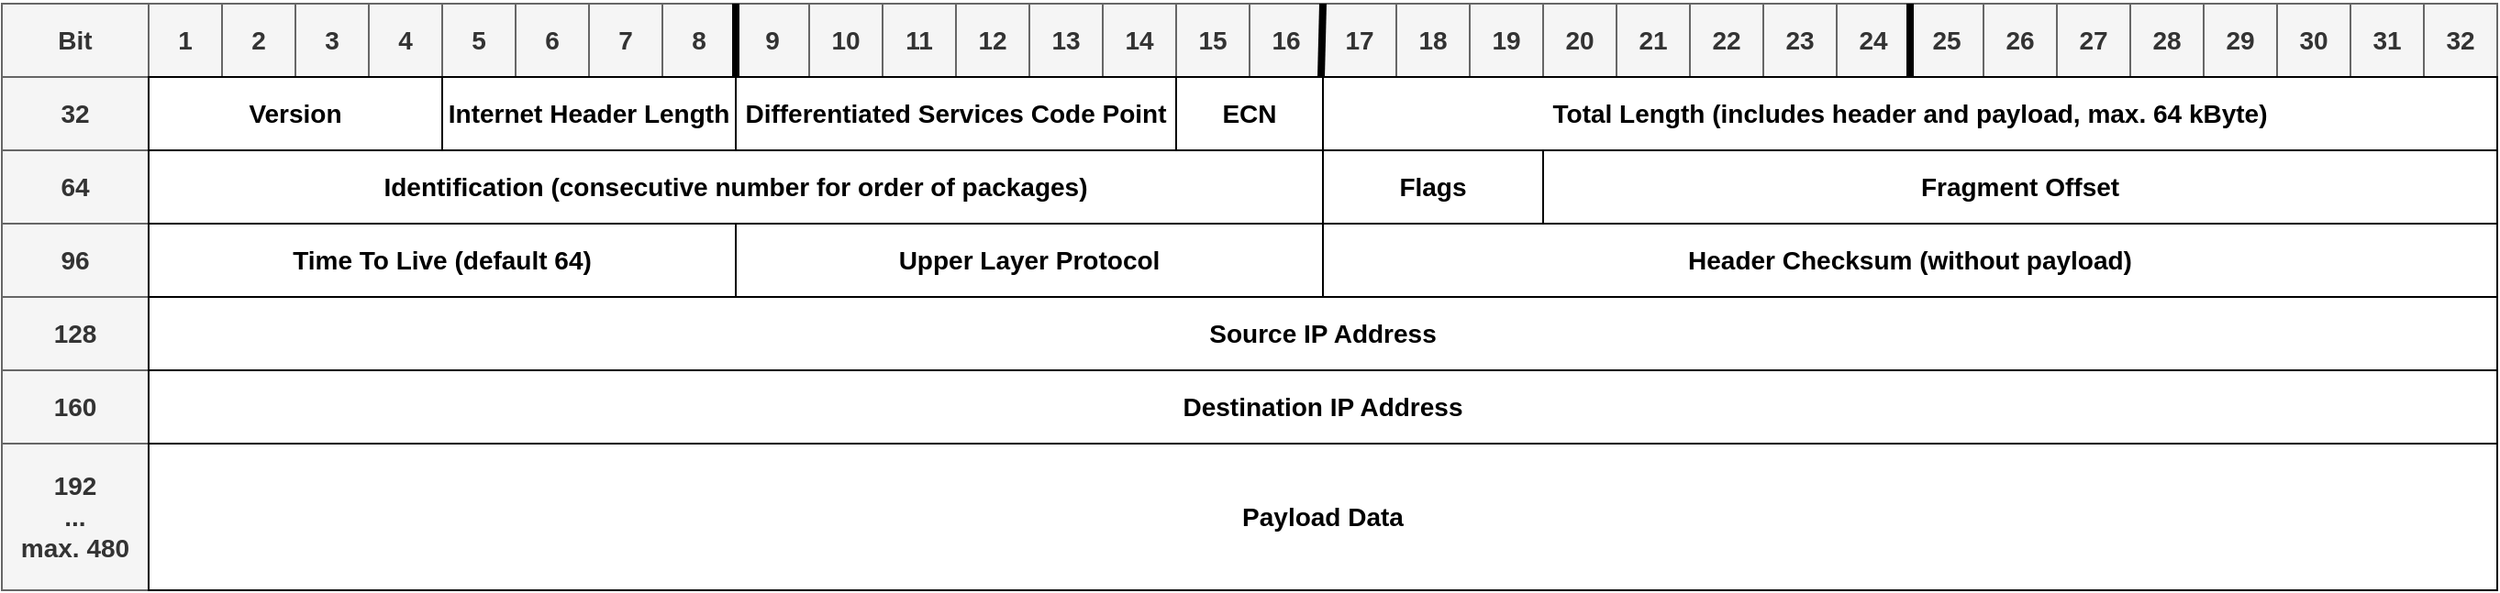 <mxfile version="14.9.6" type="device"><diagram id="kJFvZORUDutWBk4zDcOa" name="Page-1"><mxGraphModel dx="2249" dy="816" grid="1" gridSize="10" guides="1" tooltips="1" connect="1" arrows="1" fold="1" page="1" pageScale="1" pageWidth="827" pageHeight="1169" math="0" shadow="0"><root><mxCell id="0"/><mxCell id="1" parent="0"/><mxCell id="nHr4UmWN8skccntgIDrq-1" value="2" style="rounded=0;whiteSpace=wrap;html=1;fontSize=14;fontStyle=1;fillColor=#f5f5f5;strokeColor=#666666;fontColor=#333333;" parent="1" vertex="1"><mxGeometry x="80" y="120" width="40" height="40" as="geometry"/></mxCell><mxCell id="nHr4UmWN8skccntgIDrq-2" value="1" style="rounded=0;whiteSpace=wrap;html=1;fontSize=14;fontStyle=1;fillColor=#f5f5f5;strokeColor=#666666;fontColor=#333333;" parent="1" vertex="1"><mxGeometry x="40" y="120" width="40" height="40" as="geometry"/></mxCell><mxCell id="nHr4UmWN8skccntgIDrq-16" value="4" style="rounded=0;whiteSpace=wrap;html=1;fontSize=14;fontStyle=1;fillColor=#f5f5f5;strokeColor=#666666;fontColor=#333333;" parent="1" vertex="1"><mxGeometry x="160" y="120" width="40" height="40" as="geometry"/></mxCell><mxCell id="nHr4UmWN8skccntgIDrq-17" value="3" style="rounded=0;whiteSpace=wrap;html=1;fontSize=14;fontStyle=1;fillColor=#f5f5f5;strokeColor=#666666;fontColor=#333333;" parent="1" vertex="1"><mxGeometry x="120" y="120" width="40" height="40" as="geometry"/></mxCell><mxCell id="nHr4UmWN8skccntgIDrq-18" value="6" style="rounded=0;whiteSpace=wrap;html=1;fontSize=14;fontStyle=1;fillColor=#f5f5f5;strokeColor=#666666;fontColor=#333333;" parent="1" vertex="1"><mxGeometry x="240" y="120" width="40" height="40" as="geometry"/></mxCell><mxCell id="nHr4UmWN8skccntgIDrq-19" value="5" style="rounded=0;whiteSpace=wrap;html=1;fontSize=14;fontStyle=1;fillColor=#f5f5f5;strokeColor=#666666;fontColor=#333333;" parent="1" vertex="1"><mxGeometry x="200" y="120" width="40" height="40" as="geometry"/></mxCell><mxCell id="nHr4UmWN8skccntgIDrq-20" value="8" style="rounded=0;whiteSpace=wrap;html=1;fontSize=14;fontStyle=1;fillColor=#f5f5f5;strokeColor=#666666;fontColor=#333333;" parent="1" vertex="1"><mxGeometry x="320" y="120" width="40" height="40" as="geometry"/></mxCell><mxCell id="nHr4UmWN8skccntgIDrq-21" value="7" style="rounded=0;whiteSpace=wrap;html=1;fontSize=14;fontStyle=1;fillColor=#f5f5f5;strokeColor=#666666;fontColor=#333333;" parent="1" vertex="1"><mxGeometry x="280" y="120" width="40" height="40" as="geometry"/></mxCell><mxCell id="nHr4UmWN8skccntgIDrq-22" value="10" style="rounded=0;whiteSpace=wrap;html=1;fontSize=14;fontStyle=1;fillColor=#f5f5f5;strokeColor=#666666;fontColor=#333333;" parent="1" vertex="1"><mxGeometry x="400" y="120" width="40" height="40" as="geometry"/></mxCell><mxCell id="nHr4UmWN8skccntgIDrq-23" value="9" style="rounded=0;whiteSpace=wrap;html=1;fontSize=14;fontStyle=1;fillColor=#f5f5f5;strokeColor=#666666;fontColor=#333333;" parent="1" vertex="1"><mxGeometry x="360" y="120" width="40" height="40" as="geometry"/></mxCell><mxCell id="nHr4UmWN8skccntgIDrq-24" value="12" style="rounded=0;whiteSpace=wrap;html=1;fontSize=14;fontStyle=1;fillColor=#f5f5f5;strokeColor=#666666;fontColor=#333333;" parent="1" vertex="1"><mxGeometry x="480" y="120" width="40" height="40" as="geometry"/></mxCell><mxCell id="nHr4UmWN8skccntgIDrq-25" value="11" style="rounded=0;whiteSpace=wrap;html=1;fontSize=14;fontStyle=1;fillColor=#f5f5f5;strokeColor=#666666;fontColor=#333333;" parent="1" vertex="1"><mxGeometry x="440" y="120" width="40" height="40" as="geometry"/></mxCell><mxCell id="nHr4UmWN8skccntgIDrq-26" value="14" style="rounded=0;whiteSpace=wrap;html=1;fontSize=14;fontStyle=1;fillColor=#f5f5f5;strokeColor=#666666;fontColor=#333333;" parent="1" vertex="1"><mxGeometry x="560" y="120" width="40" height="40" as="geometry"/></mxCell><mxCell id="nHr4UmWN8skccntgIDrq-27" value="13" style="rounded=0;whiteSpace=wrap;html=1;fontSize=14;fontStyle=1;fillColor=#f5f5f5;strokeColor=#666666;fontColor=#333333;" parent="1" vertex="1"><mxGeometry x="520" y="120" width="40" height="40" as="geometry"/></mxCell><mxCell id="nHr4UmWN8skccntgIDrq-28" value="16" style="rounded=0;whiteSpace=wrap;html=1;fontSize=14;fontStyle=1;fillColor=#f5f5f5;strokeColor=#666666;fontColor=#333333;" parent="1" vertex="1"><mxGeometry x="640" y="120" width="40" height="40" as="geometry"/></mxCell><mxCell id="nHr4UmWN8skccntgIDrq-29" value="15" style="rounded=0;whiteSpace=wrap;html=1;fontSize=14;fontStyle=1;fillColor=#f5f5f5;strokeColor=#666666;fontColor=#333333;" parent="1" vertex="1"><mxGeometry x="600" y="120" width="40" height="40" as="geometry"/></mxCell><mxCell id="nHr4UmWN8skccntgIDrq-30" value="18" style="rounded=0;whiteSpace=wrap;html=1;fontSize=14;fontStyle=1;fillColor=#f5f5f5;strokeColor=#666666;fontColor=#333333;" parent="1" vertex="1"><mxGeometry x="720" y="120" width="40" height="40" as="geometry"/></mxCell><mxCell id="nHr4UmWN8skccntgIDrq-31" value="17" style="rounded=0;whiteSpace=wrap;html=1;fontSize=14;fontStyle=1;fillColor=#f5f5f5;strokeColor=#666666;fontColor=#333333;" parent="1" vertex="1"><mxGeometry x="680" y="120" width="40" height="40" as="geometry"/></mxCell><mxCell id="nHr4UmWN8skccntgIDrq-32" value="20" style="rounded=0;whiteSpace=wrap;html=1;fontSize=14;fontStyle=1;fillColor=#f5f5f5;strokeColor=#666666;fontColor=#333333;" parent="1" vertex="1"><mxGeometry x="800" y="120" width="40" height="40" as="geometry"/></mxCell><mxCell id="nHr4UmWN8skccntgIDrq-33" value="19" style="rounded=0;whiteSpace=wrap;html=1;fontSize=14;fontStyle=1;fillColor=#f5f5f5;strokeColor=#666666;fontColor=#333333;" parent="1" vertex="1"><mxGeometry x="760" y="120" width="40" height="40" as="geometry"/></mxCell><mxCell id="nHr4UmWN8skccntgIDrq-34" value="22" style="rounded=0;whiteSpace=wrap;html=1;fontSize=14;fontStyle=1;fillColor=#f5f5f5;strokeColor=#666666;fontColor=#333333;" parent="1" vertex="1"><mxGeometry x="880" y="120" width="40" height="40" as="geometry"/></mxCell><mxCell id="nHr4UmWN8skccntgIDrq-35" value="21" style="rounded=0;whiteSpace=wrap;html=1;fontSize=14;fontStyle=1;fillColor=#f5f5f5;strokeColor=#666666;fontColor=#333333;" parent="1" vertex="1"><mxGeometry x="840" y="120" width="40" height="40" as="geometry"/></mxCell><mxCell id="nHr4UmWN8skccntgIDrq-36" value="24" style="rounded=0;whiteSpace=wrap;html=1;fontSize=14;fontStyle=1;fillColor=#f5f5f5;strokeColor=#666666;fontColor=#333333;" parent="1" vertex="1"><mxGeometry x="960" y="120" width="40" height="40" as="geometry"/></mxCell><mxCell id="nHr4UmWN8skccntgIDrq-37" value="23" style="rounded=0;whiteSpace=wrap;html=1;fontSize=14;fontStyle=1;fillColor=#f5f5f5;strokeColor=#666666;fontColor=#333333;" parent="1" vertex="1"><mxGeometry x="920" y="120" width="40" height="40" as="geometry"/></mxCell><mxCell id="nHr4UmWN8skccntgIDrq-38" value="26" style="rounded=0;whiteSpace=wrap;html=1;fontSize=14;fontStyle=1;fillColor=#f5f5f5;strokeColor=#666666;fontColor=#333333;" parent="1" vertex="1"><mxGeometry x="1040" y="120" width="40" height="40" as="geometry"/></mxCell><mxCell id="nHr4UmWN8skccntgIDrq-39" value="25" style="rounded=0;whiteSpace=wrap;html=1;fontSize=14;fontStyle=1;fillColor=#f5f5f5;strokeColor=#666666;fontColor=#333333;" parent="1" vertex="1"><mxGeometry x="1000" y="120" width="40" height="40" as="geometry"/></mxCell><mxCell id="nHr4UmWN8skccntgIDrq-40" value="28" style="rounded=0;whiteSpace=wrap;html=1;fontSize=14;fontStyle=1;fillColor=#f5f5f5;strokeColor=#666666;fontColor=#333333;" parent="1" vertex="1"><mxGeometry x="1120" y="120" width="40" height="40" as="geometry"/></mxCell><mxCell id="nHr4UmWN8skccntgIDrq-41" value="27" style="rounded=0;whiteSpace=wrap;html=1;fontSize=14;fontStyle=1;fillColor=#f5f5f5;strokeColor=#666666;fontColor=#333333;" parent="1" vertex="1"><mxGeometry x="1080" y="120" width="40" height="40" as="geometry"/></mxCell><mxCell id="nHr4UmWN8skccntgIDrq-42" value="30" style="rounded=0;whiteSpace=wrap;html=1;fontSize=14;fontStyle=1;fillColor=#f5f5f5;strokeColor=#666666;fontColor=#333333;" parent="1" vertex="1"><mxGeometry x="1200" y="120" width="40" height="40" as="geometry"/></mxCell><mxCell id="nHr4UmWN8skccntgIDrq-43" value="29" style="rounded=0;whiteSpace=wrap;html=1;fontSize=14;fontStyle=1;fillColor=#f5f5f5;strokeColor=#666666;fontColor=#333333;" parent="1" vertex="1"><mxGeometry x="1160" y="120" width="40" height="40" as="geometry"/></mxCell><mxCell id="nHr4UmWN8skccntgIDrq-44" value="32" style="rounded=0;whiteSpace=wrap;html=1;fontSize=14;fontStyle=1;fillColor=#f5f5f5;strokeColor=#666666;fontColor=#333333;" parent="1" vertex="1"><mxGeometry x="1280" y="120" width="40" height="40" as="geometry"/></mxCell><mxCell id="nHr4UmWN8skccntgIDrq-45" value="31" style="rounded=0;whiteSpace=wrap;html=1;fontSize=14;fontStyle=1;fillColor=#f5f5f5;strokeColor=#666666;fontColor=#333333;" parent="1" vertex="1"><mxGeometry x="1240" y="120" width="40" height="40" as="geometry"/></mxCell><mxCell id="nHr4UmWN8skccntgIDrq-46" value="Bit" style="rounded=0;whiteSpace=wrap;html=1;fontSize=14;fontStyle=1;fillColor=#f5f5f5;strokeColor=#666666;fontColor=#333333;" parent="1" vertex="1"><mxGeometry x="-40" y="120" width="80" height="40" as="geometry"/></mxCell><mxCell id="nHr4UmWN8skccntgIDrq-47" value="32" style="rounded=0;whiteSpace=wrap;html=1;fontSize=14;fontStyle=1;fillColor=#f5f5f5;strokeColor=#666666;fontColor=#333333;" parent="1" vertex="1"><mxGeometry x="-40" y="160" width="80" height="40" as="geometry"/></mxCell><mxCell id="nHr4UmWN8skccntgIDrq-48" value="64" style="rounded=0;whiteSpace=wrap;html=1;fontSize=14;fontStyle=1;fillColor=#f5f5f5;strokeColor=#666666;fontColor=#333333;" parent="1" vertex="1"><mxGeometry x="-40" y="200" width="80" height="40" as="geometry"/></mxCell><mxCell id="nHr4UmWN8skccntgIDrq-50" value="96" style="rounded=0;whiteSpace=wrap;html=1;fontSize=14;fontStyle=1;fillColor=#f5f5f5;strokeColor=#666666;fontColor=#333333;" parent="1" vertex="1"><mxGeometry x="-40" y="240" width="80" height="40" as="geometry"/></mxCell><mxCell id="nHr4UmWN8skccntgIDrq-51" value="128" style="rounded=0;whiteSpace=wrap;html=1;fontSize=14;fontStyle=1;fillColor=#f5f5f5;strokeColor=#666666;fontColor=#333333;" parent="1" vertex="1"><mxGeometry x="-40" y="280" width="80" height="40" as="geometry"/></mxCell><mxCell id="nHr4UmWN8skccntgIDrq-52" value="160" style="rounded=0;whiteSpace=wrap;html=1;fontSize=14;fontStyle=1;fillColor=#f5f5f5;strokeColor=#666666;fontColor=#333333;" parent="1" vertex="1"><mxGeometry x="-40" y="320" width="80" height="40" as="geometry"/></mxCell><mxCell id="nHr4UmWN8skccntgIDrq-53" value="192&lt;br&gt;...&lt;br&gt;max. 480" style="rounded=0;whiteSpace=wrap;html=1;fontSize=14;fontStyle=1;fillColor=#f5f5f5;strokeColor=#666666;fontColor=#333333;" parent="1" vertex="1"><mxGeometry x="-40" y="360" width="80" height="80" as="geometry"/></mxCell><mxCell id="nHr4UmWN8skccntgIDrq-54" value="Version" style="rounded=0;whiteSpace=wrap;html=1;fontSize=14;fontStyle=1" parent="1" vertex="1"><mxGeometry x="40" y="160" width="160" height="40" as="geometry"/></mxCell><mxCell id="nHr4UmWN8skccntgIDrq-55" value="Internet Header Length" style="rounded=0;whiteSpace=wrap;html=1;fontSize=14;fontStyle=1" parent="1" vertex="1"><mxGeometry x="200" y="160" width="160" height="40" as="geometry"/></mxCell><mxCell id="nHr4UmWN8skccntgIDrq-60" value="Differentiated Services Code Point" style="rounded=0;whiteSpace=wrap;html=1;fontSize=14;fontStyle=1" parent="1" vertex="1"><mxGeometry x="360" y="160" width="240" height="40" as="geometry"/></mxCell><mxCell id="nHr4UmWN8skccntgIDrq-61" value="ECN" style="rounded=0;whiteSpace=wrap;html=1;fontSize=14;fontStyle=1" parent="1" vertex="1"><mxGeometry x="600" y="160" width="80" height="40" as="geometry"/></mxCell><mxCell id="nHr4UmWN8skccntgIDrq-62" value="Total Length (includes header and payload, max. 64 kByte)" style="rounded=0;whiteSpace=wrap;html=1;fontSize=14;fontStyle=1" parent="1" vertex="1"><mxGeometry x="680" y="160" width="640" height="40" as="geometry"/></mxCell><mxCell id="nHr4UmWN8skccntgIDrq-64" value="Flags" style="rounded=0;whiteSpace=wrap;html=1;fontSize=14;fontStyle=1" parent="1" vertex="1"><mxGeometry x="680" y="200" width="120" height="40" as="geometry"/></mxCell><mxCell id="nHr4UmWN8skccntgIDrq-66" value="Time To Live (default 64)" style="rounded=0;whiteSpace=wrap;html=1;fontSize=14;fontStyle=1" parent="1" vertex="1"><mxGeometry x="40" y="240" width="320" height="40" as="geometry"/></mxCell><mxCell id="nHr4UmWN8skccntgIDrq-67" value="Upper Layer Protocol" style="rounded=0;whiteSpace=wrap;html=1;fontSize=14;fontStyle=1" parent="1" vertex="1"><mxGeometry x="360" y="240" width="320" height="40" as="geometry"/></mxCell><mxCell id="nHr4UmWN8skccntgIDrq-58" value="" style="endArrow=none;html=1;fontSize=20;strokeWidth=4;entryX=1;entryY=0;entryDx=0;entryDy=0;" parent="1" target="nHr4UmWN8skccntgIDrq-28" edge="1"><mxGeometry width="50" height="50" relative="1" as="geometry"><mxPoint x="679" y="160" as="sourcePoint"/><mxPoint x="678.82" y="80" as="targetPoint"/></mxGeometry></mxCell><mxCell id="nHr4UmWN8skccntgIDrq-59" value="" style="endArrow=none;html=1;fontSize=20;strokeWidth=4;" parent="1" edge="1"><mxGeometry width="50" height="50" relative="1" as="geometry"><mxPoint x="1000" y="160" as="sourcePoint"/><mxPoint x="1000" y="120" as="targetPoint"/></mxGeometry></mxCell><mxCell id="nHr4UmWN8skccntgIDrq-57" value="" style="endArrow=none;html=1;fontSize=20;strokeWidth=4;exitX=0;exitY=1;exitDx=0;exitDy=0;" parent="1" source="nHr4UmWN8skccntgIDrq-23" edge="1"><mxGeometry width="50" height="50" relative="1" as="geometry"><mxPoint x="360" y="440" as="sourcePoint"/><mxPoint x="360" y="120" as="targetPoint"/></mxGeometry></mxCell><mxCell id="nHr4UmWN8skccntgIDrq-63" value="Identification (consecutive number for order of packages)" style="rounded=0;whiteSpace=wrap;html=1;fontSize=14;fontStyle=1" parent="1" vertex="1"><mxGeometry x="40" y="200" width="640" height="40" as="geometry"/></mxCell><mxCell id="nHr4UmWN8skccntgIDrq-65" value="Fragment Offset" style="rounded=0;whiteSpace=wrap;html=1;fontSize=14;fontStyle=1" parent="1" vertex="1"><mxGeometry x="800" y="200" width="520" height="40" as="geometry"/></mxCell><mxCell id="nHr4UmWN8skccntgIDrq-68" value="Header Checksum (without payload)" style="rounded=0;whiteSpace=wrap;html=1;fontSize=14;fontStyle=1" parent="1" vertex="1"><mxGeometry x="680" y="240" width="640" height="40" as="geometry"/></mxCell><mxCell id="nHr4UmWN8skccntgIDrq-69" value="Source IP Address" style="rounded=0;whiteSpace=wrap;html=1;fontSize=14;fontStyle=1" parent="1" vertex="1"><mxGeometry x="40" y="280" width="1280" height="40" as="geometry"/></mxCell><mxCell id="nHr4UmWN8skccntgIDrq-70" value="Destination IP Address" style="rounded=0;whiteSpace=wrap;html=1;fontSize=14;fontStyle=1" parent="1" vertex="1"><mxGeometry x="40" y="320" width="1280" height="40" as="geometry"/></mxCell><mxCell id="nHr4UmWN8skccntgIDrq-71" value="Payload Data" style="rounded=0;whiteSpace=wrap;html=1;fontSize=14;fontStyle=1" parent="1" vertex="1"><mxGeometry x="40" y="360" width="1280" height="80" as="geometry"/></mxCell></root></mxGraphModel></diagram></mxfile>